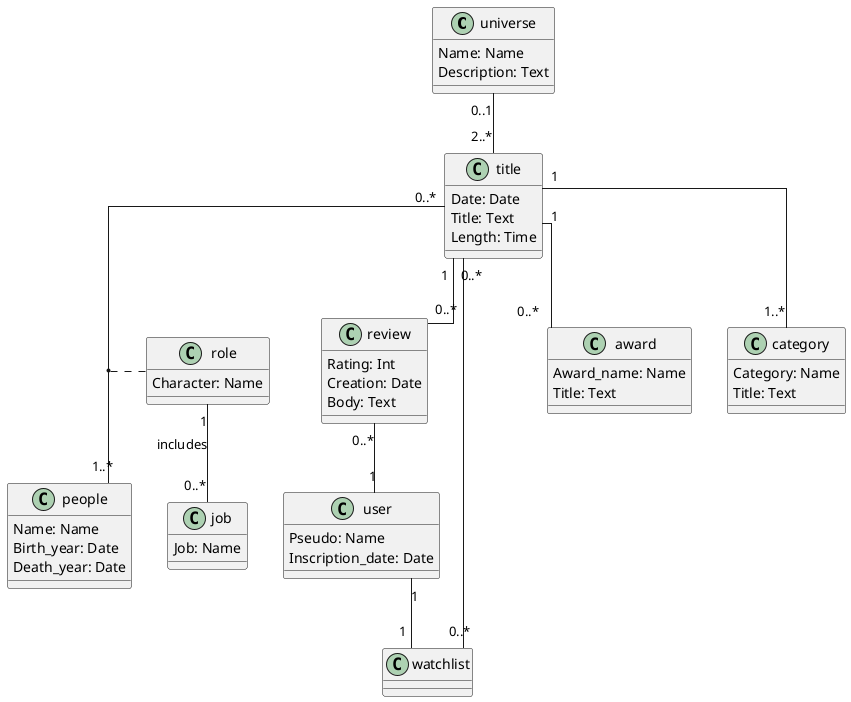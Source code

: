 @startuml
skinparam linetype ortho

class universe {
    Name: Name
    Description: Text
}

class title {
    Date: Date
    Title: Text
    Length: Time
}

class award {
    Award_name: Name
    Title: Text
}

class category {
    Category: Name
    Title: Text
}

class people {
    Name: Name
    Birth_year: Date
    Death_year: Date
}

class watchlist {
}

class user {
    Pseudo: Name
    Inscription_date: Date
}

class review {
    Rating: Int
    Creation: Date
    Body: Text
}

class role {
    Character: Name
}

class job {
    Job: Name
}

universe "0..1" -- "2..*" title
title "0..*" -- "1..*" people
title "1" -- "0..*" review
title "1" -- "0..*" award
title "1" -- "1..*" category
review "0..*" -- "1" user
user "1" -- "1" watchlist
watchlist "0..*" -- "0..*" title
role "1" -- "0..*" job : includes

(title, people) .. role
@enduml
